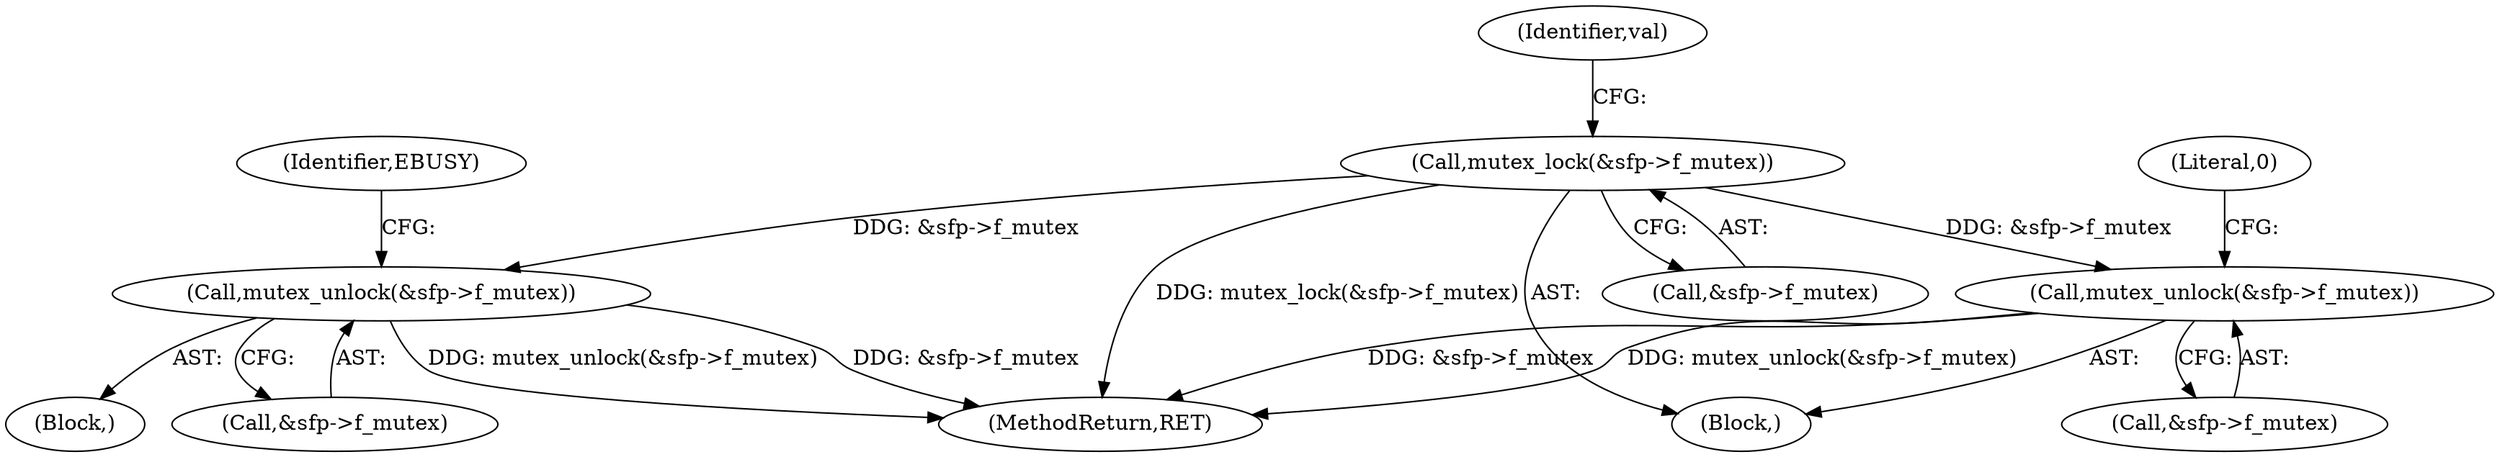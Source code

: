 digraph "0_linux_3e0097499839e0fe3af380410eababe5a47c4cf9_0@API" {
"1000635" [label="(Call,mutex_lock(&sfp->f_mutex))"];
"1000658" [label="(Call,mutex_unlock(&sfp->f_mutex))"];
"1000675" [label="(Call,mutex_unlock(&sfp->f_mutex))"];
"1000635" [label="(Call,mutex_lock(&sfp->f_mutex))"];
"1000681" [label="(Literal,0)"];
"1000642" [label="(Identifier,val)"];
"1000665" [label="(Identifier,EBUSY)"];
"1000658" [label="(Call,mutex_unlock(&sfp->f_mutex))"];
"1000675" [label="(Call,mutex_unlock(&sfp->f_mutex))"];
"1000636" [label="(Call,&sfp->f_mutex)"];
"1000676" [label="(Call,&sfp->f_mutex)"];
"1001060" [label="(MethodReturn,RET)"];
"1000167" [label="(Block,)"];
"1000657" [label="(Block,)"];
"1000659" [label="(Call,&sfp->f_mutex)"];
"1000635" -> "1000167"  [label="AST: "];
"1000635" -> "1000636"  [label="CFG: "];
"1000636" -> "1000635"  [label="AST: "];
"1000642" -> "1000635"  [label="CFG: "];
"1000635" -> "1001060"  [label="DDG: mutex_lock(&sfp->f_mutex)"];
"1000635" -> "1000658"  [label="DDG: &sfp->f_mutex"];
"1000635" -> "1000675"  [label="DDG: &sfp->f_mutex"];
"1000658" -> "1000657"  [label="AST: "];
"1000658" -> "1000659"  [label="CFG: "];
"1000659" -> "1000658"  [label="AST: "];
"1000665" -> "1000658"  [label="CFG: "];
"1000658" -> "1001060"  [label="DDG: mutex_unlock(&sfp->f_mutex)"];
"1000658" -> "1001060"  [label="DDG: &sfp->f_mutex"];
"1000675" -> "1000167"  [label="AST: "];
"1000675" -> "1000676"  [label="CFG: "];
"1000676" -> "1000675"  [label="AST: "];
"1000681" -> "1000675"  [label="CFG: "];
"1000675" -> "1001060"  [label="DDG: &sfp->f_mutex"];
"1000675" -> "1001060"  [label="DDG: mutex_unlock(&sfp->f_mutex)"];
}
